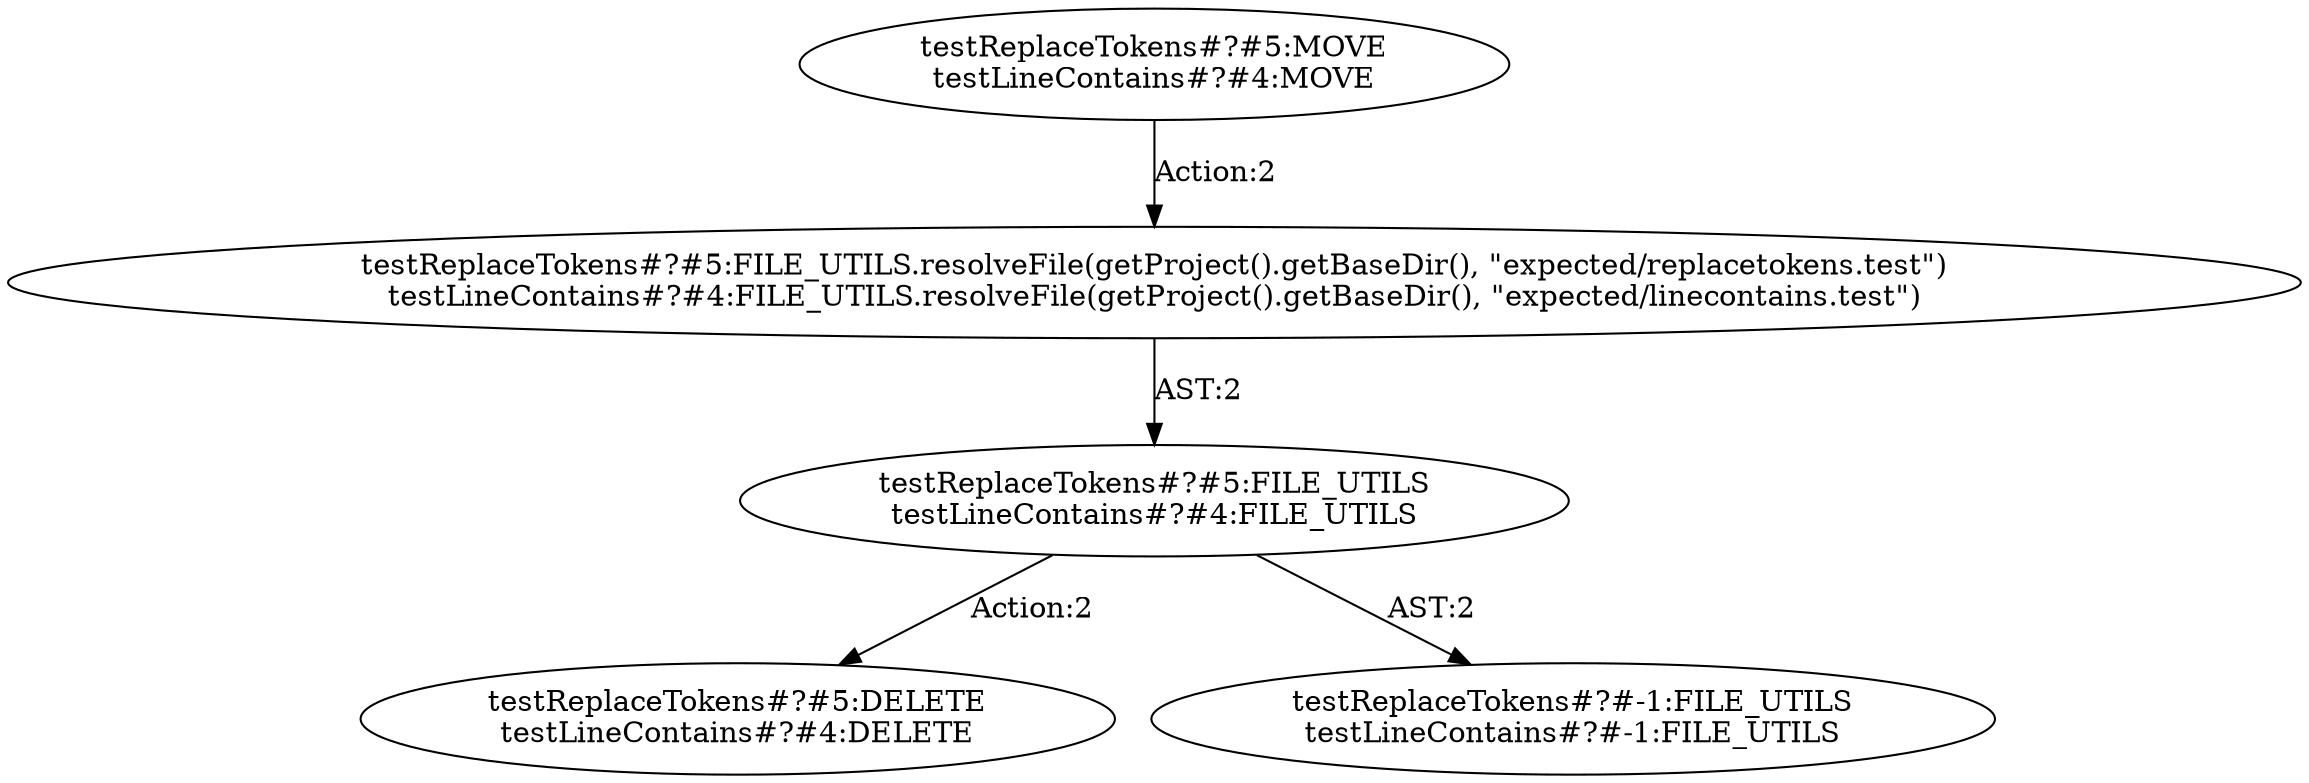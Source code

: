 digraph "Pattern" {
0 [label="testReplaceTokens#?#5:DELETE
testLineContains#?#4:DELETE" shape=ellipse]
1 [label="testReplaceTokens#?#5:FILE_UTILS
testLineContains#?#4:FILE_UTILS" shape=ellipse]
2 [label="testReplaceTokens#?#5:FILE_UTILS.resolveFile(getProject().getBaseDir(), \"expected/replacetokens.test\")
testLineContains#?#4:FILE_UTILS.resolveFile(getProject().getBaseDir(), \"expected/linecontains.test\")" shape=ellipse]
3 [label="testReplaceTokens#?#5:MOVE
testLineContains#?#4:MOVE" shape=ellipse]
4 [label="testReplaceTokens#?#-1:FILE_UTILS
testLineContains#?#-1:FILE_UTILS" shape=ellipse]
1 -> 0 [label="Action:2"];
1 -> 4 [label="AST:2"];
2 -> 1 [label="AST:2"];
3 -> 2 [label="Action:2"];
}